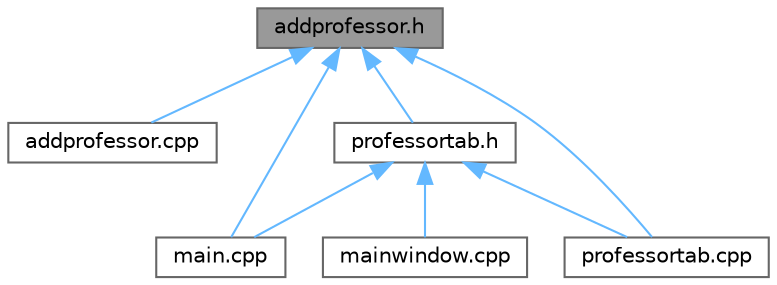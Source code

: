 digraph "addprofessor.h"
{
 // LATEX_PDF_SIZE
  bgcolor="transparent";
  edge [fontname=Helvetica,fontsize=10,labelfontname=Helvetica,labelfontsize=10];
  node [fontname=Helvetica,fontsize=10,shape=box,height=0.2,width=0.4];
  Node1 [label="addprofessor.h",height=0.2,width=0.4,color="gray40", fillcolor="grey60", style="filled", fontcolor="black",tooltip=" "];
  Node1 -> Node2 [dir="back",color="steelblue1",style="solid"];
  Node2 [label="addprofessor.cpp",height=0.2,width=0.4,color="grey40", fillcolor="white", style="filled",URL="$addprofessor_8cpp.html",tooltip=" "];
  Node1 -> Node3 [dir="back",color="steelblue1",style="solid"];
  Node3 [label="main.cpp",height=0.2,width=0.4,color="grey40", fillcolor="white", style="filled",URL="$main_8cpp.html",tooltip=" "];
  Node1 -> Node4 [dir="back",color="steelblue1",style="solid"];
  Node4 [label="professortab.cpp",height=0.2,width=0.4,color="grey40", fillcolor="white", style="filled",URL="$professortab_8cpp.html",tooltip=" "];
  Node1 -> Node5 [dir="back",color="steelblue1",style="solid"];
  Node5 [label="professortab.h",height=0.2,width=0.4,color="grey40", fillcolor="white", style="filled",URL="$professortab_8h.html",tooltip=" "];
  Node5 -> Node3 [dir="back",color="steelblue1",style="solid"];
  Node5 -> Node6 [dir="back",color="steelblue1",style="solid"];
  Node6 [label="mainwindow.cpp",height=0.2,width=0.4,color="grey40", fillcolor="white", style="filled",URL="$mainwindow_8cpp.html",tooltip=" "];
  Node5 -> Node4 [dir="back",color="steelblue1",style="solid"];
}
